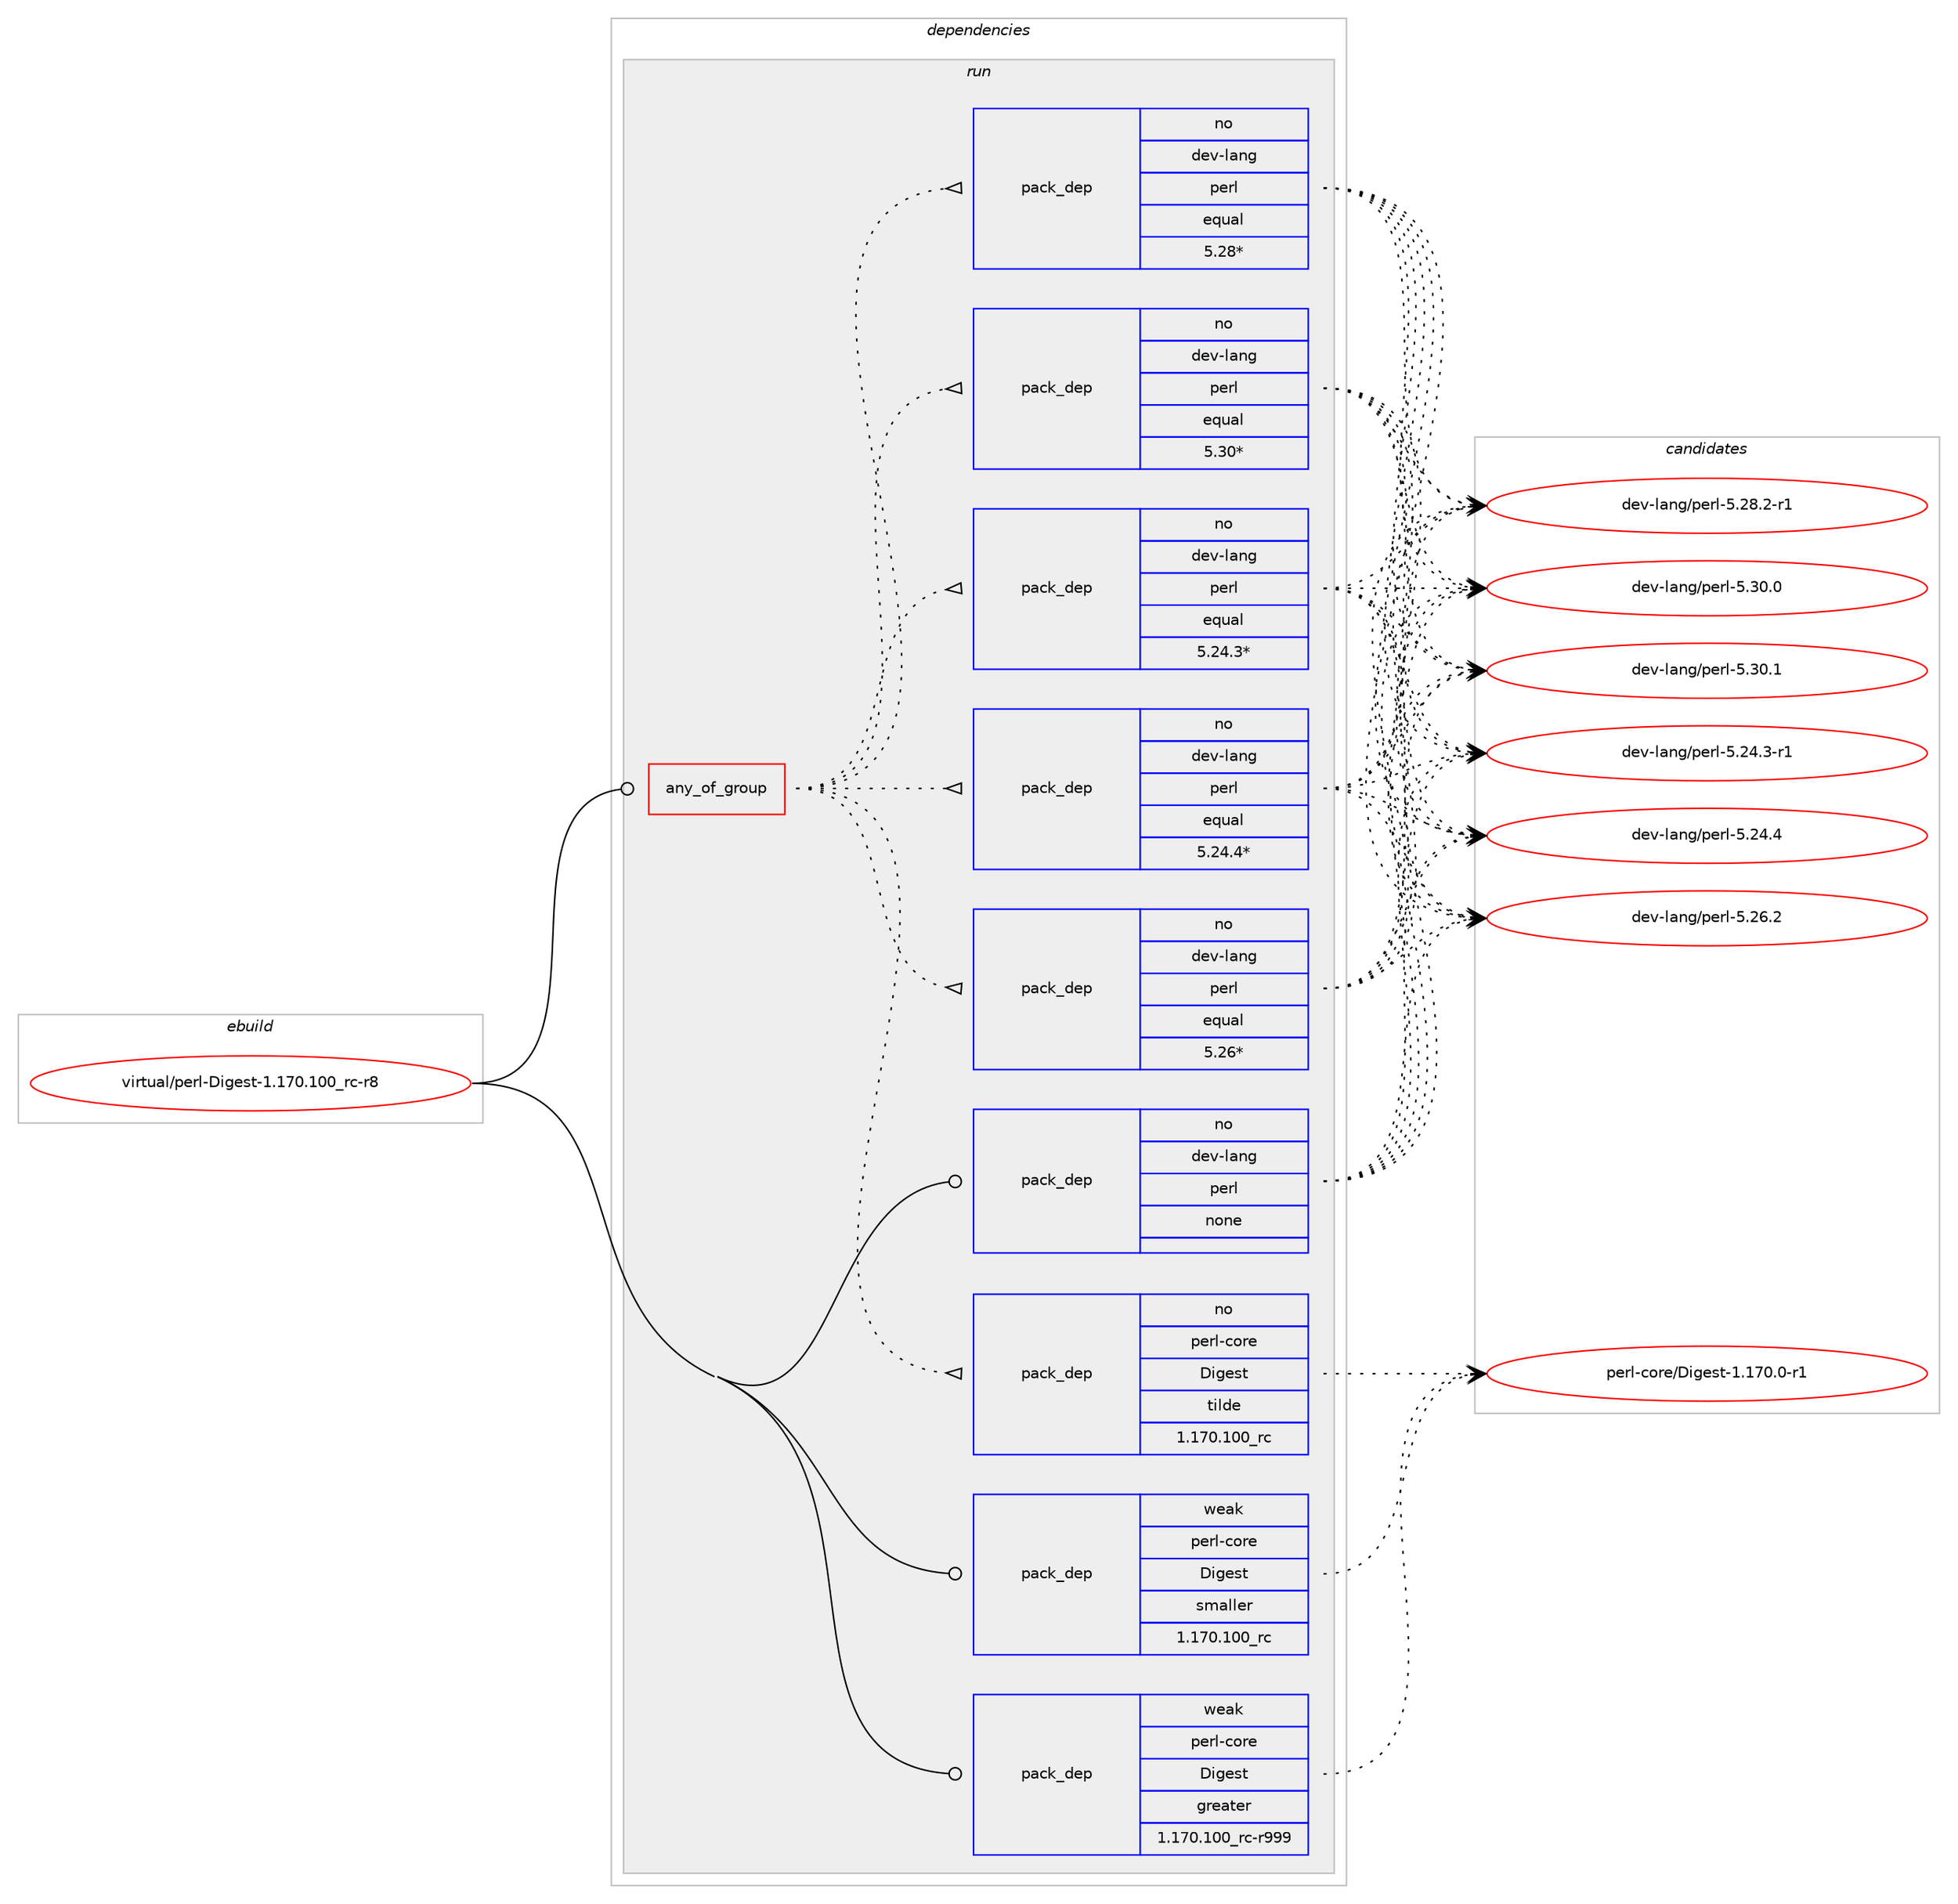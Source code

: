 digraph prolog {

# *************
# Graph options
# *************

newrank=true;
concentrate=true;
compound=true;
graph [rankdir=LR,fontname=Helvetica,fontsize=10,ranksep=1.5];#, ranksep=2.5, nodesep=0.2];
edge  [arrowhead=vee];
node  [fontname=Helvetica,fontsize=10];

# **********
# The ebuild
# **********

subgraph cluster_leftcol {
color=gray;
rank=same;
label=<<i>ebuild</i>>;
id [label="virtual/perl-Digest-1.170.100_rc-r8", color=red, width=4, href="../virtual/perl-Digest-1.170.100_rc-r8.svg"];
}

# ****************
# The dependencies
# ****************

subgraph cluster_midcol {
color=gray;
label=<<i>dependencies</i>>;
subgraph cluster_compile {
fillcolor="#eeeeee";
style=filled;
label=<<i>compile</i>>;
}
subgraph cluster_compileandrun {
fillcolor="#eeeeee";
style=filled;
label=<<i>compile and run</i>>;
}
subgraph cluster_run {
fillcolor="#eeeeee";
style=filled;
label=<<i>run</i>>;
subgraph any15423 {
dependency900936 [label=<<TABLE BORDER="0" CELLBORDER="1" CELLSPACING="0" CELLPADDING="4"><TR><TD CELLPADDING="10">any_of_group</TD></TR></TABLE>>, shape=none, color=red];subgraph pack668562 {
dependency900937 [label=<<TABLE BORDER="0" CELLBORDER="1" CELLSPACING="0" CELLPADDING="4" WIDTH="220"><TR><TD ROWSPAN="6" CELLPADDING="30">pack_dep</TD></TR><TR><TD WIDTH="110">no</TD></TR><TR><TD>dev-lang</TD></TR><TR><TD>perl</TD></TR><TR><TD>equal</TD></TR><TR><TD>5.30*</TD></TR></TABLE>>, shape=none, color=blue];
}
dependency900936:e -> dependency900937:w [weight=20,style="dotted",arrowhead="oinv"];
subgraph pack668563 {
dependency900938 [label=<<TABLE BORDER="0" CELLBORDER="1" CELLSPACING="0" CELLPADDING="4" WIDTH="220"><TR><TD ROWSPAN="6" CELLPADDING="30">pack_dep</TD></TR><TR><TD WIDTH="110">no</TD></TR><TR><TD>dev-lang</TD></TR><TR><TD>perl</TD></TR><TR><TD>equal</TD></TR><TR><TD>5.28*</TD></TR></TABLE>>, shape=none, color=blue];
}
dependency900936:e -> dependency900938:w [weight=20,style="dotted",arrowhead="oinv"];
subgraph pack668564 {
dependency900939 [label=<<TABLE BORDER="0" CELLBORDER="1" CELLSPACING="0" CELLPADDING="4" WIDTH="220"><TR><TD ROWSPAN="6" CELLPADDING="30">pack_dep</TD></TR><TR><TD WIDTH="110">no</TD></TR><TR><TD>dev-lang</TD></TR><TR><TD>perl</TD></TR><TR><TD>equal</TD></TR><TR><TD>5.26*</TD></TR></TABLE>>, shape=none, color=blue];
}
dependency900936:e -> dependency900939:w [weight=20,style="dotted",arrowhead="oinv"];
subgraph pack668565 {
dependency900940 [label=<<TABLE BORDER="0" CELLBORDER="1" CELLSPACING="0" CELLPADDING="4" WIDTH="220"><TR><TD ROWSPAN="6" CELLPADDING="30">pack_dep</TD></TR><TR><TD WIDTH="110">no</TD></TR><TR><TD>dev-lang</TD></TR><TR><TD>perl</TD></TR><TR><TD>equal</TD></TR><TR><TD>5.24.4*</TD></TR></TABLE>>, shape=none, color=blue];
}
dependency900936:e -> dependency900940:w [weight=20,style="dotted",arrowhead="oinv"];
subgraph pack668566 {
dependency900941 [label=<<TABLE BORDER="0" CELLBORDER="1" CELLSPACING="0" CELLPADDING="4" WIDTH="220"><TR><TD ROWSPAN="6" CELLPADDING="30">pack_dep</TD></TR><TR><TD WIDTH="110">no</TD></TR><TR><TD>dev-lang</TD></TR><TR><TD>perl</TD></TR><TR><TD>equal</TD></TR><TR><TD>5.24.3*</TD></TR></TABLE>>, shape=none, color=blue];
}
dependency900936:e -> dependency900941:w [weight=20,style="dotted",arrowhead="oinv"];
subgraph pack668567 {
dependency900942 [label=<<TABLE BORDER="0" CELLBORDER="1" CELLSPACING="0" CELLPADDING="4" WIDTH="220"><TR><TD ROWSPAN="6" CELLPADDING="30">pack_dep</TD></TR><TR><TD WIDTH="110">no</TD></TR><TR><TD>perl-core</TD></TR><TR><TD>Digest</TD></TR><TR><TD>tilde</TD></TR><TR><TD>1.170.100_rc</TD></TR></TABLE>>, shape=none, color=blue];
}
dependency900936:e -> dependency900942:w [weight=20,style="dotted",arrowhead="oinv"];
}
id:e -> dependency900936:w [weight=20,style="solid",arrowhead="odot"];
subgraph pack668568 {
dependency900943 [label=<<TABLE BORDER="0" CELLBORDER="1" CELLSPACING="0" CELLPADDING="4" WIDTH="220"><TR><TD ROWSPAN="6" CELLPADDING="30">pack_dep</TD></TR><TR><TD WIDTH="110">no</TD></TR><TR><TD>dev-lang</TD></TR><TR><TD>perl</TD></TR><TR><TD>none</TD></TR><TR><TD></TD></TR></TABLE>>, shape=none, color=blue];
}
id:e -> dependency900943:w [weight=20,style="solid",arrowhead="odot"];
subgraph pack668569 {
dependency900944 [label=<<TABLE BORDER="0" CELLBORDER="1" CELLSPACING="0" CELLPADDING="4" WIDTH="220"><TR><TD ROWSPAN="6" CELLPADDING="30">pack_dep</TD></TR><TR><TD WIDTH="110">weak</TD></TR><TR><TD>perl-core</TD></TR><TR><TD>Digest</TD></TR><TR><TD>greater</TD></TR><TR><TD>1.170.100_rc-r999</TD></TR></TABLE>>, shape=none, color=blue];
}
id:e -> dependency900944:w [weight=20,style="solid",arrowhead="odot"];
subgraph pack668570 {
dependency900945 [label=<<TABLE BORDER="0" CELLBORDER="1" CELLSPACING="0" CELLPADDING="4" WIDTH="220"><TR><TD ROWSPAN="6" CELLPADDING="30">pack_dep</TD></TR><TR><TD WIDTH="110">weak</TD></TR><TR><TD>perl-core</TD></TR><TR><TD>Digest</TD></TR><TR><TD>smaller</TD></TR><TR><TD>1.170.100_rc</TD></TR></TABLE>>, shape=none, color=blue];
}
id:e -> dependency900945:w [weight=20,style="solid",arrowhead="odot"];
}
}

# **************
# The candidates
# **************

subgraph cluster_choices {
rank=same;
color=gray;
label=<<i>candidates</i>>;

subgraph choice668562 {
color=black;
nodesep=1;
choice100101118451089711010347112101114108455346505246514511449 [label="dev-lang/perl-5.24.3-r1", color=red, width=4,href="../dev-lang/perl-5.24.3-r1.svg"];
choice10010111845108971101034711210111410845534650524652 [label="dev-lang/perl-5.24.4", color=red, width=4,href="../dev-lang/perl-5.24.4.svg"];
choice10010111845108971101034711210111410845534650544650 [label="dev-lang/perl-5.26.2", color=red, width=4,href="../dev-lang/perl-5.26.2.svg"];
choice100101118451089711010347112101114108455346505646504511449 [label="dev-lang/perl-5.28.2-r1", color=red, width=4,href="../dev-lang/perl-5.28.2-r1.svg"];
choice10010111845108971101034711210111410845534651484648 [label="dev-lang/perl-5.30.0", color=red, width=4,href="../dev-lang/perl-5.30.0.svg"];
choice10010111845108971101034711210111410845534651484649 [label="dev-lang/perl-5.30.1", color=red, width=4,href="../dev-lang/perl-5.30.1.svg"];
dependency900937:e -> choice100101118451089711010347112101114108455346505246514511449:w [style=dotted,weight="100"];
dependency900937:e -> choice10010111845108971101034711210111410845534650524652:w [style=dotted,weight="100"];
dependency900937:e -> choice10010111845108971101034711210111410845534650544650:w [style=dotted,weight="100"];
dependency900937:e -> choice100101118451089711010347112101114108455346505646504511449:w [style=dotted,weight="100"];
dependency900937:e -> choice10010111845108971101034711210111410845534651484648:w [style=dotted,weight="100"];
dependency900937:e -> choice10010111845108971101034711210111410845534651484649:w [style=dotted,weight="100"];
}
subgraph choice668563 {
color=black;
nodesep=1;
choice100101118451089711010347112101114108455346505246514511449 [label="dev-lang/perl-5.24.3-r1", color=red, width=4,href="../dev-lang/perl-5.24.3-r1.svg"];
choice10010111845108971101034711210111410845534650524652 [label="dev-lang/perl-5.24.4", color=red, width=4,href="../dev-lang/perl-5.24.4.svg"];
choice10010111845108971101034711210111410845534650544650 [label="dev-lang/perl-5.26.2", color=red, width=4,href="../dev-lang/perl-5.26.2.svg"];
choice100101118451089711010347112101114108455346505646504511449 [label="dev-lang/perl-5.28.2-r1", color=red, width=4,href="../dev-lang/perl-5.28.2-r1.svg"];
choice10010111845108971101034711210111410845534651484648 [label="dev-lang/perl-5.30.0", color=red, width=4,href="../dev-lang/perl-5.30.0.svg"];
choice10010111845108971101034711210111410845534651484649 [label="dev-lang/perl-5.30.1", color=red, width=4,href="../dev-lang/perl-5.30.1.svg"];
dependency900938:e -> choice100101118451089711010347112101114108455346505246514511449:w [style=dotted,weight="100"];
dependency900938:e -> choice10010111845108971101034711210111410845534650524652:w [style=dotted,weight="100"];
dependency900938:e -> choice10010111845108971101034711210111410845534650544650:w [style=dotted,weight="100"];
dependency900938:e -> choice100101118451089711010347112101114108455346505646504511449:w [style=dotted,weight="100"];
dependency900938:e -> choice10010111845108971101034711210111410845534651484648:w [style=dotted,weight="100"];
dependency900938:e -> choice10010111845108971101034711210111410845534651484649:w [style=dotted,weight="100"];
}
subgraph choice668564 {
color=black;
nodesep=1;
choice100101118451089711010347112101114108455346505246514511449 [label="dev-lang/perl-5.24.3-r1", color=red, width=4,href="../dev-lang/perl-5.24.3-r1.svg"];
choice10010111845108971101034711210111410845534650524652 [label="dev-lang/perl-5.24.4", color=red, width=4,href="../dev-lang/perl-5.24.4.svg"];
choice10010111845108971101034711210111410845534650544650 [label="dev-lang/perl-5.26.2", color=red, width=4,href="../dev-lang/perl-5.26.2.svg"];
choice100101118451089711010347112101114108455346505646504511449 [label="dev-lang/perl-5.28.2-r1", color=red, width=4,href="../dev-lang/perl-5.28.2-r1.svg"];
choice10010111845108971101034711210111410845534651484648 [label="dev-lang/perl-5.30.0", color=red, width=4,href="../dev-lang/perl-5.30.0.svg"];
choice10010111845108971101034711210111410845534651484649 [label="dev-lang/perl-5.30.1", color=red, width=4,href="../dev-lang/perl-5.30.1.svg"];
dependency900939:e -> choice100101118451089711010347112101114108455346505246514511449:w [style=dotted,weight="100"];
dependency900939:e -> choice10010111845108971101034711210111410845534650524652:w [style=dotted,weight="100"];
dependency900939:e -> choice10010111845108971101034711210111410845534650544650:w [style=dotted,weight="100"];
dependency900939:e -> choice100101118451089711010347112101114108455346505646504511449:w [style=dotted,weight="100"];
dependency900939:e -> choice10010111845108971101034711210111410845534651484648:w [style=dotted,weight="100"];
dependency900939:e -> choice10010111845108971101034711210111410845534651484649:w [style=dotted,weight="100"];
}
subgraph choice668565 {
color=black;
nodesep=1;
choice100101118451089711010347112101114108455346505246514511449 [label="dev-lang/perl-5.24.3-r1", color=red, width=4,href="../dev-lang/perl-5.24.3-r1.svg"];
choice10010111845108971101034711210111410845534650524652 [label="dev-lang/perl-5.24.4", color=red, width=4,href="../dev-lang/perl-5.24.4.svg"];
choice10010111845108971101034711210111410845534650544650 [label="dev-lang/perl-5.26.2", color=red, width=4,href="../dev-lang/perl-5.26.2.svg"];
choice100101118451089711010347112101114108455346505646504511449 [label="dev-lang/perl-5.28.2-r1", color=red, width=4,href="../dev-lang/perl-5.28.2-r1.svg"];
choice10010111845108971101034711210111410845534651484648 [label="dev-lang/perl-5.30.0", color=red, width=4,href="../dev-lang/perl-5.30.0.svg"];
choice10010111845108971101034711210111410845534651484649 [label="dev-lang/perl-5.30.1", color=red, width=4,href="../dev-lang/perl-5.30.1.svg"];
dependency900940:e -> choice100101118451089711010347112101114108455346505246514511449:w [style=dotted,weight="100"];
dependency900940:e -> choice10010111845108971101034711210111410845534650524652:w [style=dotted,weight="100"];
dependency900940:e -> choice10010111845108971101034711210111410845534650544650:w [style=dotted,weight="100"];
dependency900940:e -> choice100101118451089711010347112101114108455346505646504511449:w [style=dotted,weight="100"];
dependency900940:e -> choice10010111845108971101034711210111410845534651484648:w [style=dotted,weight="100"];
dependency900940:e -> choice10010111845108971101034711210111410845534651484649:w [style=dotted,weight="100"];
}
subgraph choice668566 {
color=black;
nodesep=1;
choice100101118451089711010347112101114108455346505246514511449 [label="dev-lang/perl-5.24.3-r1", color=red, width=4,href="../dev-lang/perl-5.24.3-r1.svg"];
choice10010111845108971101034711210111410845534650524652 [label="dev-lang/perl-5.24.4", color=red, width=4,href="../dev-lang/perl-5.24.4.svg"];
choice10010111845108971101034711210111410845534650544650 [label="dev-lang/perl-5.26.2", color=red, width=4,href="../dev-lang/perl-5.26.2.svg"];
choice100101118451089711010347112101114108455346505646504511449 [label="dev-lang/perl-5.28.2-r1", color=red, width=4,href="../dev-lang/perl-5.28.2-r1.svg"];
choice10010111845108971101034711210111410845534651484648 [label="dev-lang/perl-5.30.0", color=red, width=4,href="../dev-lang/perl-5.30.0.svg"];
choice10010111845108971101034711210111410845534651484649 [label="dev-lang/perl-5.30.1", color=red, width=4,href="../dev-lang/perl-5.30.1.svg"];
dependency900941:e -> choice100101118451089711010347112101114108455346505246514511449:w [style=dotted,weight="100"];
dependency900941:e -> choice10010111845108971101034711210111410845534650524652:w [style=dotted,weight="100"];
dependency900941:e -> choice10010111845108971101034711210111410845534650544650:w [style=dotted,weight="100"];
dependency900941:e -> choice100101118451089711010347112101114108455346505646504511449:w [style=dotted,weight="100"];
dependency900941:e -> choice10010111845108971101034711210111410845534651484648:w [style=dotted,weight="100"];
dependency900941:e -> choice10010111845108971101034711210111410845534651484649:w [style=dotted,weight="100"];
}
subgraph choice668567 {
color=black;
nodesep=1;
choice1121011141084599111114101476810510310111511645494649554846484511449 [label="perl-core/Digest-1.170.0-r1", color=red, width=4,href="../perl-core/Digest-1.170.0-r1.svg"];
dependency900942:e -> choice1121011141084599111114101476810510310111511645494649554846484511449:w [style=dotted,weight="100"];
}
subgraph choice668568 {
color=black;
nodesep=1;
choice100101118451089711010347112101114108455346505246514511449 [label="dev-lang/perl-5.24.3-r1", color=red, width=4,href="../dev-lang/perl-5.24.3-r1.svg"];
choice10010111845108971101034711210111410845534650524652 [label="dev-lang/perl-5.24.4", color=red, width=4,href="../dev-lang/perl-5.24.4.svg"];
choice10010111845108971101034711210111410845534650544650 [label="dev-lang/perl-5.26.2", color=red, width=4,href="../dev-lang/perl-5.26.2.svg"];
choice100101118451089711010347112101114108455346505646504511449 [label="dev-lang/perl-5.28.2-r1", color=red, width=4,href="../dev-lang/perl-5.28.2-r1.svg"];
choice10010111845108971101034711210111410845534651484648 [label="dev-lang/perl-5.30.0", color=red, width=4,href="../dev-lang/perl-5.30.0.svg"];
choice10010111845108971101034711210111410845534651484649 [label="dev-lang/perl-5.30.1", color=red, width=4,href="../dev-lang/perl-5.30.1.svg"];
dependency900943:e -> choice100101118451089711010347112101114108455346505246514511449:w [style=dotted,weight="100"];
dependency900943:e -> choice10010111845108971101034711210111410845534650524652:w [style=dotted,weight="100"];
dependency900943:e -> choice10010111845108971101034711210111410845534650544650:w [style=dotted,weight="100"];
dependency900943:e -> choice100101118451089711010347112101114108455346505646504511449:w [style=dotted,weight="100"];
dependency900943:e -> choice10010111845108971101034711210111410845534651484648:w [style=dotted,weight="100"];
dependency900943:e -> choice10010111845108971101034711210111410845534651484649:w [style=dotted,weight="100"];
}
subgraph choice668569 {
color=black;
nodesep=1;
choice1121011141084599111114101476810510310111511645494649554846484511449 [label="perl-core/Digest-1.170.0-r1", color=red, width=4,href="../perl-core/Digest-1.170.0-r1.svg"];
dependency900944:e -> choice1121011141084599111114101476810510310111511645494649554846484511449:w [style=dotted,weight="100"];
}
subgraph choice668570 {
color=black;
nodesep=1;
choice1121011141084599111114101476810510310111511645494649554846484511449 [label="perl-core/Digest-1.170.0-r1", color=red, width=4,href="../perl-core/Digest-1.170.0-r1.svg"];
dependency900945:e -> choice1121011141084599111114101476810510310111511645494649554846484511449:w [style=dotted,weight="100"];
}
}

}
